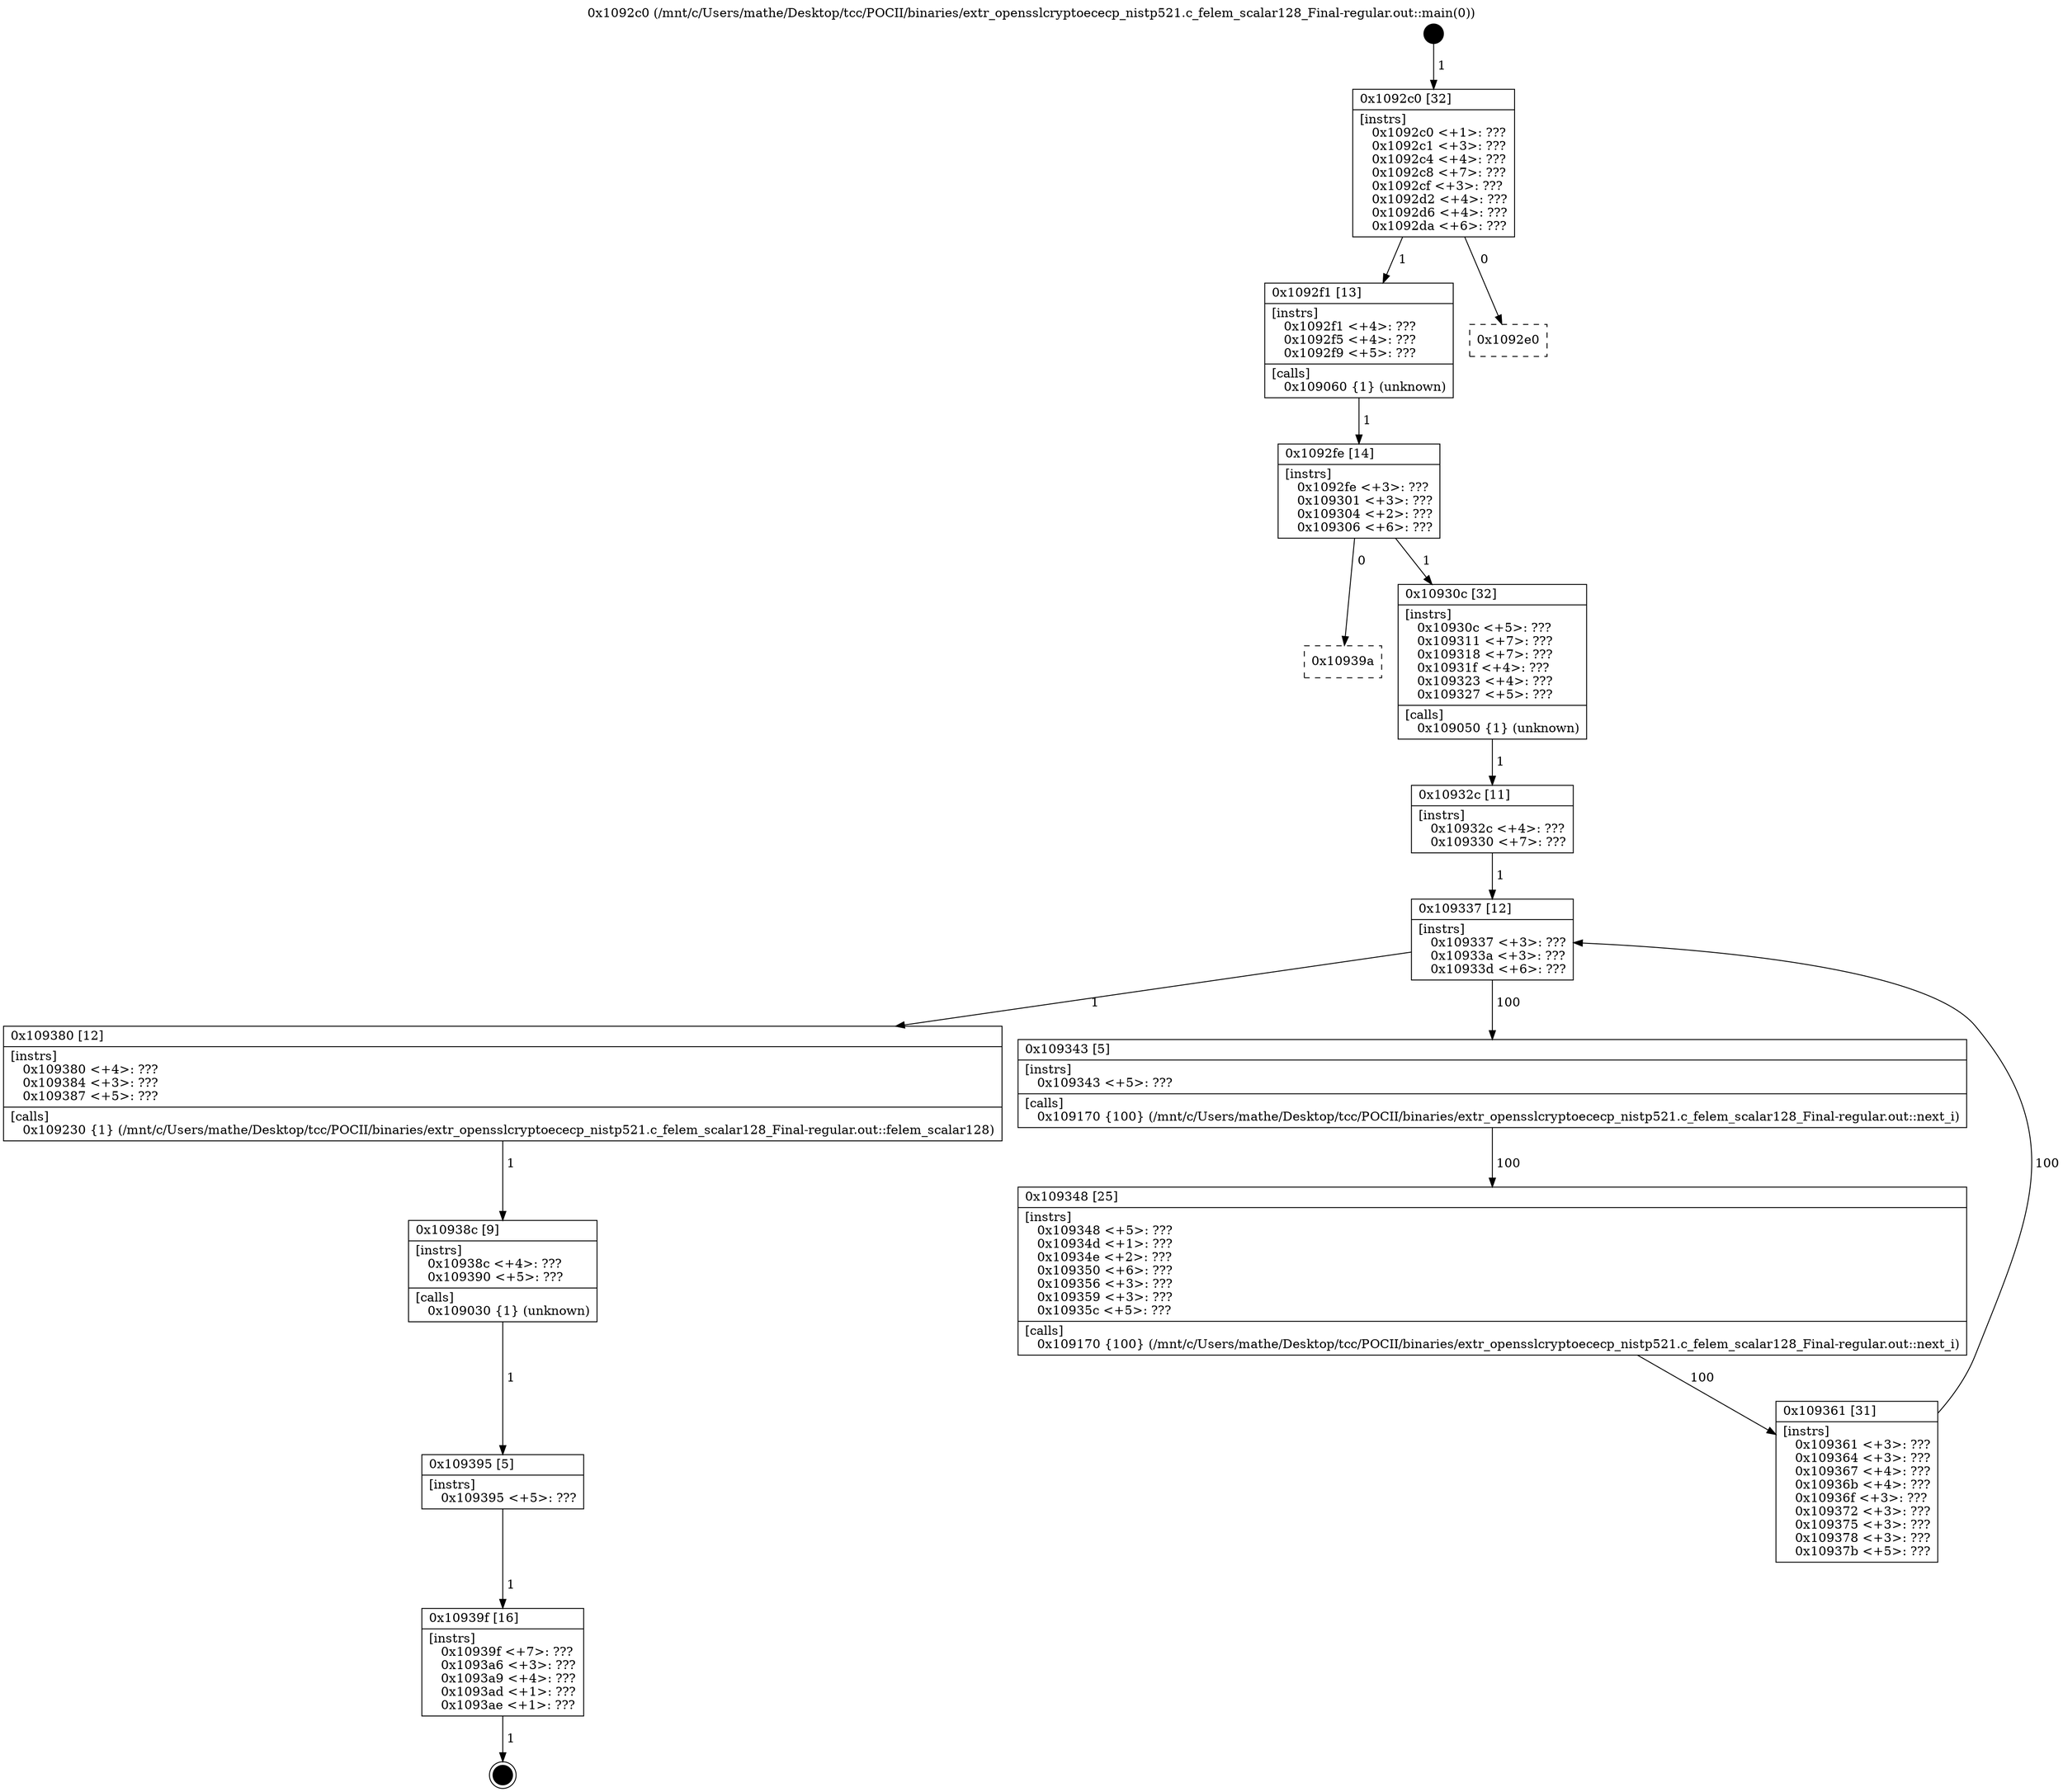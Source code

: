 digraph "0x1092c0" {
  label = "0x1092c0 (/mnt/c/Users/mathe/Desktop/tcc/POCII/binaries/extr_opensslcryptoececp_nistp521.c_felem_scalar128_Final-regular.out::main(0))"
  labelloc = "t"
  node[shape=record]

  Entry [label="",width=0.3,height=0.3,shape=circle,fillcolor=black,style=filled]
  "0x1092c0" [label="{
     0x1092c0 [32]\l
     | [instrs]\l
     &nbsp;&nbsp;0x1092c0 \<+1\>: ???\l
     &nbsp;&nbsp;0x1092c1 \<+3\>: ???\l
     &nbsp;&nbsp;0x1092c4 \<+4\>: ???\l
     &nbsp;&nbsp;0x1092c8 \<+7\>: ???\l
     &nbsp;&nbsp;0x1092cf \<+3\>: ???\l
     &nbsp;&nbsp;0x1092d2 \<+4\>: ???\l
     &nbsp;&nbsp;0x1092d6 \<+4\>: ???\l
     &nbsp;&nbsp;0x1092da \<+6\>: ???\l
  }"]
  "0x1092f1" [label="{
     0x1092f1 [13]\l
     | [instrs]\l
     &nbsp;&nbsp;0x1092f1 \<+4\>: ???\l
     &nbsp;&nbsp;0x1092f5 \<+4\>: ???\l
     &nbsp;&nbsp;0x1092f9 \<+5\>: ???\l
     | [calls]\l
     &nbsp;&nbsp;0x109060 \{1\} (unknown)\l
  }"]
  "0x1092e0" [label="{
     0x1092e0\l
  }", style=dashed]
  "0x1092fe" [label="{
     0x1092fe [14]\l
     | [instrs]\l
     &nbsp;&nbsp;0x1092fe \<+3\>: ???\l
     &nbsp;&nbsp;0x109301 \<+3\>: ???\l
     &nbsp;&nbsp;0x109304 \<+2\>: ???\l
     &nbsp;&nbsp;0x109306 \<+6\>: ???\l
  }"]
  "0x10939a" [label="{
     0x10939a\l
  }", style=dashed]
  "0x10930c" [label="{
     0x10930c [32]\l
     | [instrs]\l
     &nbsp;&nbsp;0x10930c \<+5\>: ???\l
     &nbsp;&nbsp;0x109311 \<+7\>: ???\l
     &nbsp;&nbsp;0x109318 \<+7\>: ???\l
     &nbsp;&nbsp;0x10931f \<+4\>: ???\l
     &nbsp;&nbsp;0x109323 \<+4\>: ???\l
     &nbsp;&nbsp;0x109327 \<+5\>: ???\l
     | [calls]\l
     &nbsp;&nbsp;0x109050 \{1\} (unknown)\l
  }"]
  Exit [label="",width=0.3,height=0.3,shape=circle,fillcolor=black,style=filled,peripheries=2]
  "0x109337" [label="{
     0x109337 [12]\l
     | [instrs]\l
     &nbsp;&nbsp;0x109337 \<+3\>: ???\l
     &nbsp;&nbsp;0x10933a \<+3\>: ???\l
     &nbsp;&nbsp;0x10933d \<+6\>: ???\l
  }"]
  "0x109380" [label="{
     0x109380 [12]\l
     | [instrs]\l
     &nbsp;&nbsp;0x109380 \<+4\>: ???\l
     &nbsp;&nbsp;0x109384 \<+3\>: ???\l
     &nbsp;&nbsp;0x109387 \<+5\>: ???\l
     | [calls]\l
     &nbsp;&nbsp;0x109230 \{1\} (/mnt/c/Users/mathe/Desktop/tcc/POCII/binaries/extr_opensslcryptoececp_nistp521.c_felem_scalar128_Final-regular.out::felem_scalar128)\l
  }"]
  "0x109343" [label="{
     0x109343 [5]\l
     | [instrs]\l
     &nbsp;&nbsp;0x109343 \<+5\>: ???\l
     | [calls]\l
     &nbsp;&nbsp;0x109170 \{100\} (/mnt/c/Users/mathe/Desktop/tcc/POCII/binaries/extr_opensslcryptoececp_nistp521.c_felem_scalar128_Final-regular.out::next_i)\l
  }"]
  "0x109348" [label="{
     0x109348 [25]\l
     | [instrs]\l
     &nbsp;&nbsp;0x109348 \<+5\>: ???\l
     &nbsp;&nbsp;0x10934d \<+1\>: ???\l
     &nbsp;&nbsp;0x10934e \<+2\>: ???\l
     &nbsp;&nbsp;0x109350 \<+6\>: ???\l
     &nbsp;&nbsp;0x109356 \<+3\>: ???\l
     &nbsp;&nbsp;0x109359 \<+3\>: ???\l
     &nbsp;&nbsp;0x10935c \<+5\>: ???\l
     | [calls]\l
     &nbsp;&nbsp;0x109170 \{100\} (/mnt/c/Users/mathe/Desktop/tcc/POCII/binaries/extr_opensslcryptoececp_nistp521.c_felem_scalar128_Final-regular.out::next_i)\l
  }"]
  "0x109361" [label="{
     0x109361 [31]\l
     | [instrs]\l
     &nbsp;&nbsp;0x109361 \<+3\>: ???\l
     &nbsp;&nbsp;0x109364 \<+3\>: ???\l
     &nbsp;&nbsp;0x109367 \<+4\>: ???\l
     &nbsp;&nbsp;0x10936b \<+4\>: ???\l
     &nbsp;&nbsp;0x10936f \<+3\>: ???\l
     &nbsp;&nbsp;0x109372 \<+3\>: ???\l
     &nbsp;&nbsp;0x109375 \<+3\>: ???\l
     &nbsp;&nbsp;0x109378 \<+3\>: ???\l
     &nbsp;&nbsp;0x10937b \<+5\>: ???\l
  }"]
  "0x10932c" [label="{
     0x10932c [11]\l
     | [instrs]\l
     &nbsp;&nbsp;0x10932c \<+4\>: ???\l
     &nbsp;&nbsp;0x109330 \<+7\>: ???\l
  }"]
  "0x10938c" [label="{
     0x10938c [9]\l
     | [instrs]\l
     &nbsp;&nbsp;0x10938c \<+4\>: ???\l
     &nbsp;&nbsp;0x109390 \<+5\>: ???\l
     | [calls]\l
     &nbsp;&nbsp;0x109030 \{1\} (unknown)\l
  }"]
  "0x109395" [label="{
     0x109395 [5]\l
     | [instrs]\l
     &nbsp;&nbsp;0x109395 \<+5\>: ???\l
  }"]
  "0x10939f" [label="{
     0x10939f [16]\l
     | [instrs]\l
     &nbsp;&nbsp;0x10939f \<+7\>: ???\l
     &nbsp;&nbsp;0x1093a6 \<+3\>: ???\l
     &nbsp;&nbsp;0x1093a9 \<+4\>: ???\l
     &nbsp;&nbsp;0x1093ad \<+1\>: ???\l
     &nbsp;&nbsp;0x1093ae \<+1\>: ???\l
  }"]
  Entry -> "0x1092c0" [label=" 1"]
  "0x1092c0" -> "0x1092f1" [label=" 1"]
  "0x1092c0" -> "0x1092e0" [label=" 0"]
  "0x1092f1" -> "0x1092fe" [label=" 1"]
  "0x1092fe" -> "0x10939a" [label=" 0"]
  "0x1092fe" -> "0x10930c" [label=" 1"]
  "0x10939f" -> Exit [label=" 1"]
  "0x10930c" -> "0x10932c" [label=" 1"]
  "0x109337" -> "0x109380" [label=" 1"]
  "0x109337" -> "0x109343" [label=" 100"]
  "0x109343" -> "0x109348" [label=" 100"]
  "0x109348" -> "0x109361" [label=" 100"]
  "0x10932c" -> "0x109337" [label=" 1"]
  "0x109361" -> "0x109337" [label=" 100"]
  "0x109380" -> "0x10938c" [label=" 1"]
  "0x10938c" -> "0x109395" [label=" 1"]
  "0x109395" -> "0x10939f" [label=" 1"]
}
